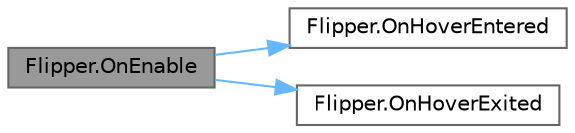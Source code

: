 digraph "Flipper.OnEnable"
{
 // LATEX_PDF_SIZE
  bgcolor="transparent";
  edge [fontname=Helvetica,fontsize=10,labelfontname=Helvetica,labelfontsize=10];
  node [fontname=Helvetica,fontsize=10,shape=box,height=0.2,width=0.4];
  rankdir="LR";
  Node1 [id="Node000001",label="Flipper.OnEnable",height=0.2,width=0.4,color="gray40", fillcolor="grey60", style="filled", fontcolor="black",tooltip="This method is called when the object is enabled and adds event listeners for the selectEntered and s..."];
  Node1 -> Node2 [id="edge1_Node000001_Node000002",color="steelblue1",style="solid",tooltip=" "];
  Node2 [id="Node000002",label="Flipper.OnHoverEntered",height=0.2,width=0.4,color="grey40", fillcolor="white", style="filled",URL="$class_flipper.html#afbdcf9ed669cb0c8aef704fb8067cf33",tooltip="This method is called when the XR interactor looks at the object, i.e."];
  Node1 -> Node3 [id="edge2_Node000001_Node000003",color="steelblue1",style="solid",tooltip=" "];
  Node3 [id="Node000003",label="Flipper.OnHoverExited",height=0.2,width=0.4,color="grey40", fillcolor="white", style="filled",URL="$class_flipper.html#a906609140dd9446067bcc0a9c983b621",tooltip="This method is called when the XR interactor is no longer looking at the object, i...."];
}
